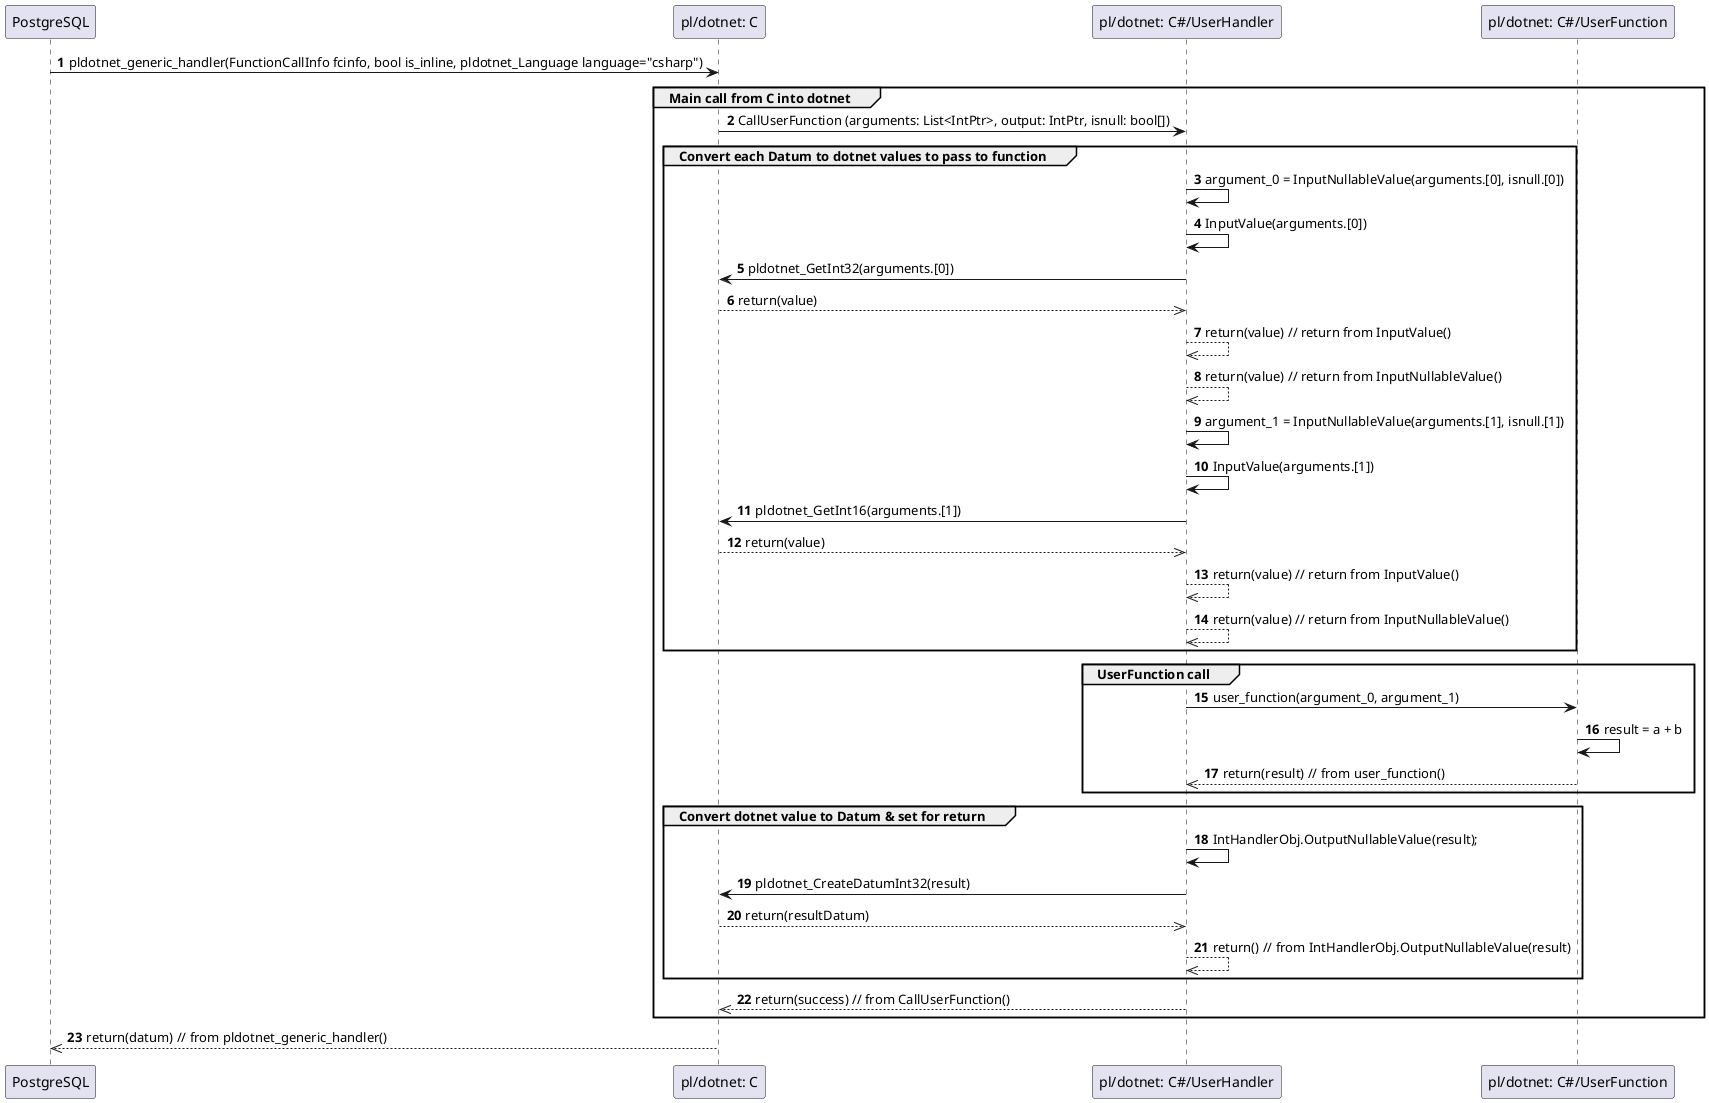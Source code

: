 @startuml

!pragma useVerticalIf on

participant "PostgreSQL" as S
participant "pl/dotnet: C" as D
participant "pl/dotnet: C#/UserHandler" as H
participant "pl/dotnet: C#/UserFunction" as F

autonumber
S -> D: pldotnet_generic_handler(FunctionCallInfo fcinfo, bool is_inline, pldotnet_Language language="csharp")
group Main call from C into dotnet
    D -> H: CallUserFunction (arguments: List<IntPtr>, output: IntPtr, isnull: bool[])
    group Convert each Datum to dotnet values to pass to function
        H -> H: argument_0 = InputNullableValue(arguments.[0], isnull.[0])
        H -> H: InputValue(arguments.[0])
        H -> D: pldotnet_GetInt32(arguments.[0])
        D -[dotted]->> H: return(value)
        H -[dotted]->> H: return(value) // return from InputValue()
        H -[dotted]->> H: return(value) // return from InputNullableValue()
        H -> H: argument_1 = InputNullableValue(arguments.[1], isnull.[1])
        H -> H: InputValue(arguments.[1])
        H -> D: pldotnet_GetInt16(arguments.[1])
        D -[dotted]->> H: return(value)
        H -[dotted]->> H: return(value) // return from InputValue()
        H -[dotted]->> H: return(value) // return from InputNullableValue()
    end
    group UserFunction call
        H -> F: user_function(argument_0, argument_1)
        F -> F: result = a + b
        F -[dotted]->> H: return(result) // from user_function()
    end
    group Convert dotnet value to Datum & set for return
        H -> H: IntHandlerObj.OutputNullableValue(result);
        H -> D: pldotnet_CreateDatumInt32(result)
        D -[dotted]->> H: return(resultDatum)
        H -[dotted]->> H: return() // from IntHandlerObj.OutputNullableValue(result)
    end
    H -[dotted]->> D: return(success) // from CallUserFunction()
end
D -[dotted]->> S: return(datum) // from pldotnet_generic_handler()

@enduml

''' namespace PlDotNET.UserSpace
''' {
'''     public static class UserFunction
'''     {
'''         public static int? integertest(int a, short b)
'''         {
''' #line 1
'''             return a + b;
'''         }
'''     }
'''     public static class UserHandler
'''     {
'''         public static IntHandler IntHandlerObj = new IntHandler();
'''         public static ShortHandler ShortHandlerObj = new ShortHandler();
'''         public static unsafe void CallUserFunction(List<IntPtr> arguments, IntPtr output, bool[] isnull)
'''         {
''' #line 1
'''             // As the SQL function named integertest is `STRICT` or `RETURNS NULL ON NULL INPUT`,
'''             // `PL.NET` doesn't check whether any argument datum is null.
'''             // You can also set true for the `Engine.AlwaysNullable` variable
'''             // to always check whether the datum is null.
'''             // BEGIN create arguments for integertest
'''             var argument_0 = IntHandlerObj.InputValue(arguments[0]);
'''             var argument_1 = ShortHandlerObj.InputValue(arguments[1]);
'''             // END create arguments for integertest
'''             var result = PlDotNET.UserSpace.UserFunction.integertest((int)argument_0, (short)argument_1);
'''             var resultDatum = IntHandlerObj.OutputNullableValue(result);
'''             OutputResult.SetDatumResult(resultDatum, result == null, output);
'''         }
'''     }
''' }
